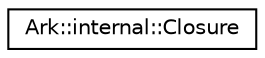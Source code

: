 digraph "Graphical Class Hierarchy"
{
 // INTERACTIVE_SVG=YES
 // LATEX_PDF_SIZE
  edge [fontname="Helvetica",fontsize="10",labelfontname="Helvetica",labelfontsize="10"];
  node [fontname="Helvetica",fontsize="10",shape=record];
  rankdir="LR";
  Node0 [label="Ark::internal::Closure",height=0.2,width=0.4,color="black", fillcolor="white", style="filled",URL="$d9/d4e/classArk_1_1internal_1_1Closure.html",tooltip="Closure management."];
}
